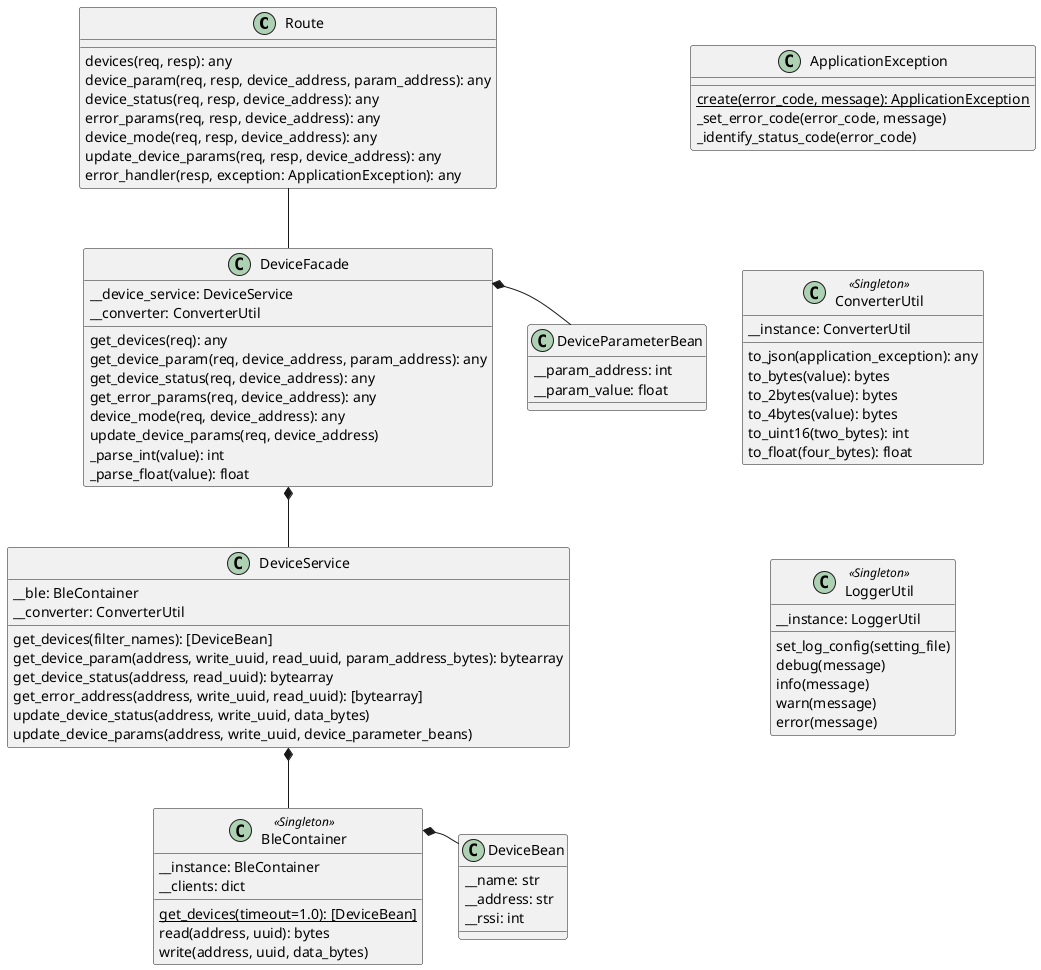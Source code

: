 
@startuml

class Route {
  devices(req, resp): any
  device_param(req, resp, device_address, param_address): any
  device_status(req, resp, device_address): any
  error_params(req, resp, device_address): any
  device_mode(req, resp, device_address): any
  update_device_params(req, resp, device_address): any
  error_handler(resp, exception: ApplicationException): any
}
class DeviceFacade {
  __device_service: DeviceService
  __converter: ConverterUtil
  get_devices(req): any
  get_device_param(req, device_address, param_address): any
  get_device_status(req, device_address): any
  get_error_params(req, device_address): any
  device_mode(req, device_address): any
  update_device_params(req, device_address)
  _parse_int(value): int
  _parse_float(value): float
}
class DeviceService {
  __ble: BleContainer
  __converter: ConverterUtil
  get_devices(filter_names): [DeviceBean]
  get_device_param(address, write_uuid, read_uuid, param_address_bytes): bytearray
  get_device_status(address, read_uuid): bytearray
  get_error_address(address, write_uuid, read_uuid): [bytearray]
  update_device_status(address, write_uuid, data_bytes)
  update_device_params(address, write_uuid, device_parameter_beans)
}
class DeviceParameterBean {
  __param_address: int
  __param_value: float
}
class BleContainer <<Singleton>> {
  __instance: BleContainer
  __clients: dict
  {static}get_devices(timeout=1.0): [DeviceBean]
  read(address, uuid): bytes
  write(address, uuid, data_bytes)
}
class ConverterUtil <<Singleton>> {
  __instance: ConverterUtil
  to_json(application_exception): any
  to_bytes(value): bytes
  to_2bytes(value): bytes
  to_4bytes(value): bytes
  to_uint16(two_bytes): int
  to_float(four_bytes): float
}
class LoggerUtil <<Singleton>> {
  __instance: LoggerUtil
  set_log_config(setting_file)
  debug(message)
  info(message)
  warn(message)
  error(message)
}
class ApplicationException {
  {static}create(error_code, message): ApplicationException
  _set_error_code(error_code, message)
  _identify_status_code(error_code)
}
class DeviceBean {
  __name: str
  __address: str
  __rssi: int
}
Route -- DeviceFacade
DeviceFacade -[hidden] DeviceParameterBean
DeviceFacade *-- DeviceParameterBean
DeviceService *-- BleContainer 
DeviceFacade *-- DeviceService
BleContainer -[hidden] DeviceBean
BleContainer *-- DeviceBean
ApplicationException -[hidden]do- ConverterUtil
ConverterUtil -[hidden]do- LoggerUtil
@enduml
